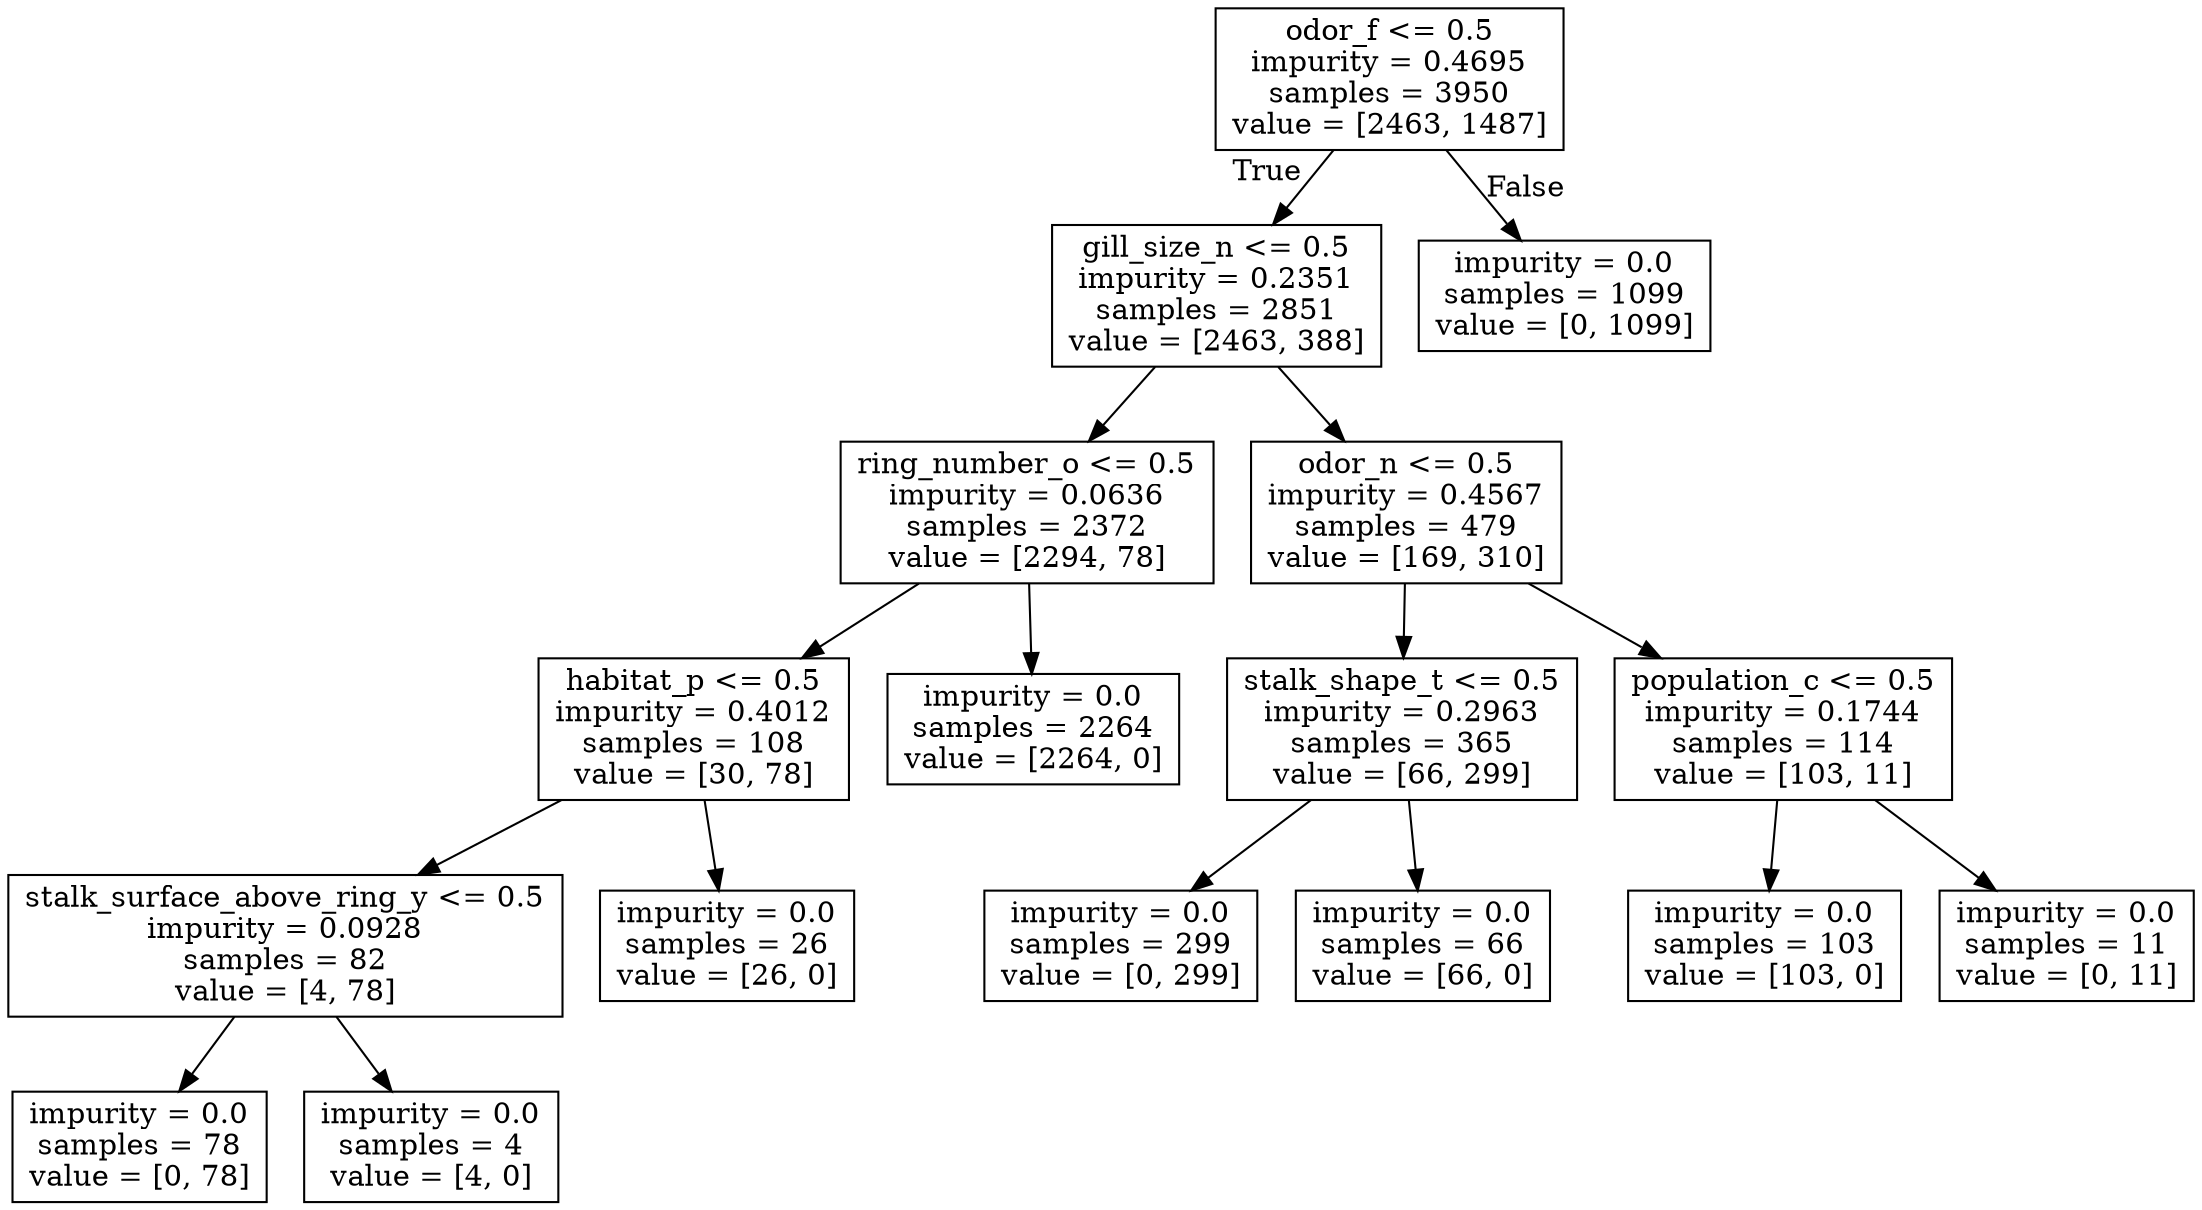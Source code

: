 digraph Tree {
node [shape=box] ;
0 [label="odor_f <= 0.5\nimpurity = 0.4695\nsamples = 3950\nvalue = [2463, 1487]"] ;
1 [label="gill_size_n <= 0.5\nimpurity = 0.2351\nsamples = 2851\nvalue = [2463, 388]"] ;
0 -> 1 [labeldistance=2.5, labelangle=45, headlabel="True"] ;
2 [label="ring_number_o <= 0.5\nimpurity = 0.0636\nsamples = 2372\nvalue = [2294, 78]"] ;
1 -> 2 ;
3 [label="habitat_p <= 0.5\nimpurity = 0.4012\nsamples = 108\nvalue = [30, 78]"] ;
2 -> 3 ;
4 [label="stalk_surface_above_ring_y <= 0.5\nimpurity = 0.0928\nsamples = 82\nvalue = [4, 78]"] ;
3 -> 4 ;
5 [label="impurity = 0.0\nsamples = 78\nvalue = [0, 78]"] ;
4 -> 5 ;
6 [label="impurity = 0.0\nsamples = 4\nvalue = [4, 0]"] ;
4 -> 6 ;
7 [label="impurity = 0.0\nsamples = 26\nvalue = [26, 0]"] ;
3 -> 7 ;
8 [label="impurity = 0.0\nsamples = 2264\nvalue = [2264, 0]"] ;
2 -> 8 ;
9 [label="odor_n <= 0.5\nimpurity = 0.4567\nsamples = 479\nvalue = [169, 310]"] ;
1 -> 9 ;
10 [label="stalk_shape_t <= 0.5\nimpurity = 0.2963\nsamples = 365\nvalue = [66, 299]"] ;
9 -> 10 ;
11 [label="impurity = 0.0\nsamples = 299\nvalue = [0, 299]"] ;
10 -> 11 ;
12 [label="impurity = 0.0\nsamples = 66\nvalue = [66, 0]"] ;
10 -> 12 ;
13 [label="population_c <= 0.5\nimpurity = 0.1744\nsamples = 114\nvalue = [103, 11]"] ;
9 -> 13 ;
14 [label="impurity = 0.0\nsamples = 103\nvalue = [103, 0]"] ;
13 -> 14 ;
15 [label="impurity = 0.0\nsamples = 11\nvalue = [0, 11]"] ;
13 -> 15 ;
16 [label="impurity = 0.0\nsamples = 1099\nvalue = [0, 1099]"] ;
0 -> 16 [labeldistance=2.5, labelangle=-45, headlabel="False"] ;
}